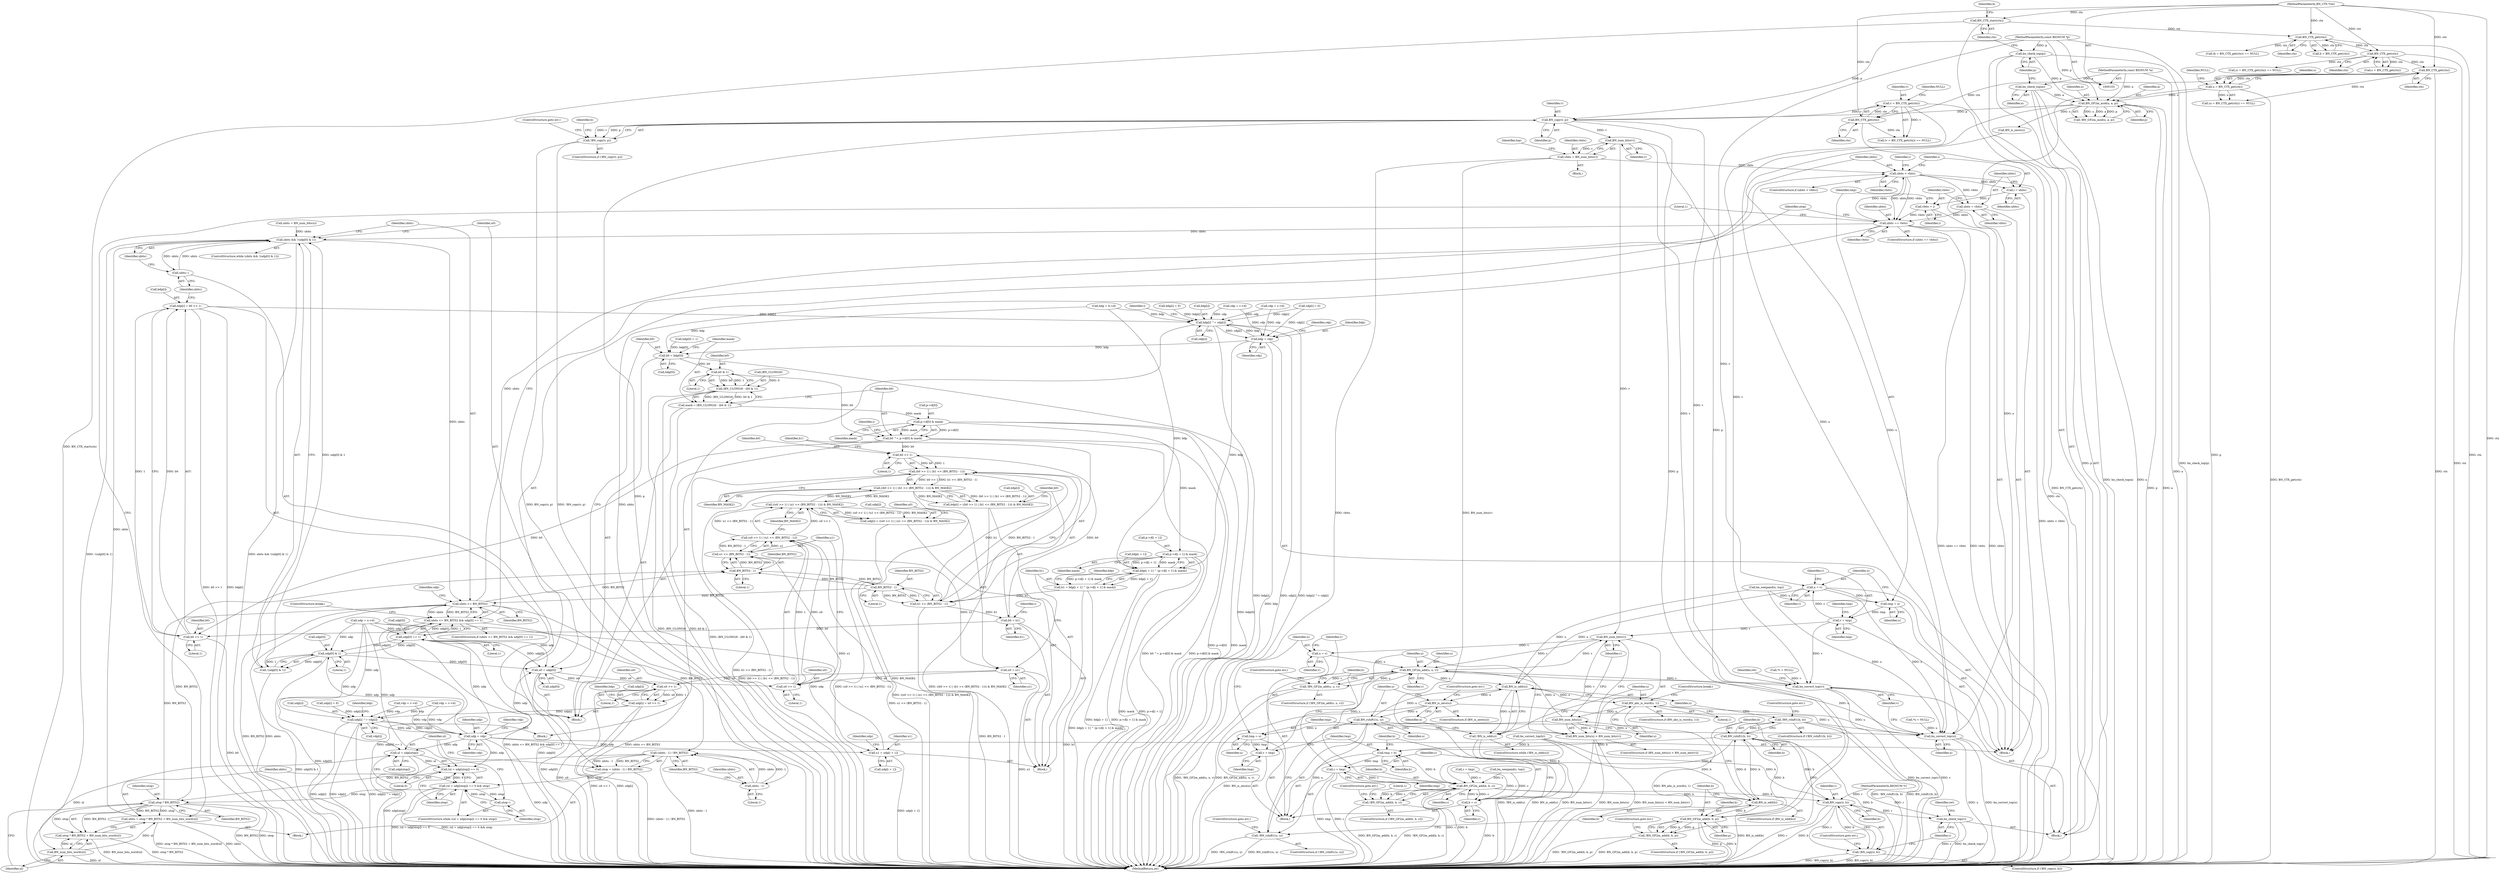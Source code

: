 digraph "0_openssl_4924b37ee01f71ae19c94a8934b80eeb2f677932@API" {
"1000178" [label="(Call,BN_copy(v, p))"];
"1000159" [label="(Call,v = BN_CTX_get(ctx))"];
"1000161" [label="(Call,BN_CTX_get(ctx))"];
"1000153" [label="(Call,BN_CTX_get(ctx))"];
"1000145" [label="(Call,BN_CTX_get(ctx))"];
"1000137" [label="(Call,BN_CTX_get(ctx))"];
"1000131" [label="(Call,BN_CTX_start(ctx))"];
"1000107" [label="(MethodParameterIn,BN_CTX *ctx)"];
"1000167" [label="(Call,BN_GF2m_mod(u, a, p))"];
"1000151" [label="(Call,u = BN_CTX_get(ctx))"];
"1000127" [label="(Call,bn_check_top(a))"];
"1000105" [label="(MethodParameterIn,const BIGNUM *a)"];
"1000129" [label="(Call,bn_check_top(p))"];
"1000106" [label="(MethodParameterIn,const BIGNUM *p)"];
"1000177" [label="(Call,!BN_copy(v, p))"];
"1000198" [label="(Call,BN_num_bits(v))"];
"1000196" [label="(Call,vbits = BN_num_bits(v))"];
"1000449" [label="(Call,ubits < vbits)"];
"1000453" [label="(Call,i = ubits)"];
"1000459" [label="(Call,vbits = i)"];
"1000521" [label="(Call,ubits == vbits)"];
"1000307" [label="(Call,ubits && !(udp[0] & 1))"];
"1000435" [label="(Call,ubits--)"];
"1000439" [label="(Call,ubits <= BN_BITS2)"];
"1000379" [label="(Call,BN_BITS2 - 1)"];
"1000377" [label="(Call,u1 << (BN_BITS2 - 1))"];
"1000373" [label="(Call,(u0 >> 1) | (u1 << (BN_BITS2 - 1)))"];
"1000372" [label="(Call,((u0 >> 1) | (u1 << (BN_BITS2 - 1))) & BN_MASK2)"];
"1000368" [label="(Call,udp[i] = ((u0 >> 1) | (u1 << (BN_BITS2 - 1))) & BN_MASK2)"];
"1000407" [label="(Call,((b0 >> 1) | (b1 << (BN_BITS2 - 1))) & BN_MASK2)"];
"1000403" [label="(Call,bdp[i] = ((b0 >> 1) | (b1 << (BN_BITS2 - 1))) & BN_MASK2)"];
"1000383" [label="(Call,u0 = u1)"];
"1000374" [label="(Call,u0 >> 1)"];
"1000425" [label="(Call,u0 >> 1)"];
"1000421" [label="(Call,udp[i] = u0 >> 1)"];
"1000506" [label="(Call,udp[i] ^= vdp[i])"];
"1000480" [label="(Call,udp = vdp)"];
"1000310" [label="(Call,udp[0] & 1)"];
"1000309" [label="(Call,!(udp[0] & 1))"];
"1000321" [label="(Call,u0 = udp[0])"];
"1000442" [label="(Call,udp[0] == 1)"];
"1000438" [label="(Call,ubits <= BN_BITS2 && udp[0] == 1)"];
"1000361" [label="(Call,u1 = udp[i + 1])"];
"1000536" [label="(Call,(ul = udp[utop]) == 0)"];
"1000535" [label="(Call,(ul = udp[utop]) == 0 && utop)"];
"1000544" [label="(Call,utop--)"];
"1000549" [label="(Call,utop * BN_BITS2)"];
"1000546" [label="(Call,ubits = utop * BN_BITS2 + BN_num_bits_word(ul))"];
"1000548" [label="(Call,utop * BN_BITS2 + BN_num_bits_word(ul))"];
"1000537" [label="(Call,ul = udp[utop])"];
"1000552" [label="(Call,BN_num_bits_word(ul))"];
"1000414" [label="(Call,BN_BITS2 - 1)"];
"1000412" [label="(Call,b1 << (BN_BITS2 - 1))"];
"1000408" [label="(Call,(b0 >> 1) | (b1 << (BN_BITS2 - 1)))"];
"1000418" [label="(Call,b0 = b1)"];
"1000409" [label="(Call,b0 >> 1)"];
"1000432" [label="(Call,b0 >> 1)"];
"1000428" [label="(Call,bdp[i] = b0 >> 1)"];
"1000513" [label="(Call,bdp[i] ^= cdp[i])"];
"1000488" [label="(Call,bdp = cdp)"];
"1000326" [label="(Call,b0 = bdp[0])"];
"1000337" [label="(Call,b0 & 1)"];
"1000333" [label="(Call,(BN_ULONG)0 - (b0 & 1))"];
"1000331" [label="(Call,mask = (BN_ULONG)0 - (b0 & 1))"];
"1000342" [label="(Call,p->d[0] & mask)"];
"1000340" [label="(Call,b0 ^= p->d[0] & mask)"];
"1000394" [label="(Call,p->d[i + 1] & mask)"];
"1000388" [label="(Call,bdp[i + 1] ^ (p->d[i + 1] & mask))"];
"1000386" [label="(Call,b1 = bdp[i + 1] ^ (p->d[i + 1] & mask))"];
"1000529" [label="(Call,(ubits - 1) / BN_BITS2)"];
"1000527" [label="(Call,utop = (ubits - 1) / BN_BITS2)"];
"1000530" [label="(Call,ubits - 1)"];
"1000456" [label="(Call,ubits = vbits)"];
"1000465" [label="(Call,u = v)"];
"1000462" [label="(Call,tmp = u)"];
"1000468" [label="(Call,v = tmp)"];
"1000600" [label="(Call,BN_num_bits(v))"];
"1000597" [label="(Call,BN_num_bits(u) < BN_num_bits(v))"];
"1000606" [label="(Call,u = v)"];
"1000623" [label="(Call,BN_GF2m_add(u, u, v))"];
"1000561" [label="(Call,BN_is_odd(u))"];
"1000560" [label="(Call,!BN_is_odd(u))"];
"1000565" [label="(Call,BN_is_zero(u))"];
"1000570" [label="(Call,BN_rshift1(u, u))"];
"1000569" [label="(Call,!BN_rshift1(u, u))"];
"1000648" [label="(Call,bn_correct_top(u))"];
"1000592" [label="(Call,BN_abs_is_word(u, 1))"];
"1000598" [label="(Call,BN_num_bits(u))"];
"1000603" [label="(Call,tmp = u)"];
"1000609" [label="(Call,v = tmp)"];
"1000622" [label="(Call,!BN_GF2m_add(u, u, v))"];
"1000650" [label="(Call,bn_correct_top(v))"];
"1000580" [label="(Call,BN_GF2m_add(b, b, p))"];
"1000579" [label="(Call,!BN_GF2m_add(b, b, p))"];
"1000587" [label="(Call,BN_rshift1(b, b))"];
"1000575" [label="(Call,BN_is_odd(b))"];
"1000586" [label="(Call,!BN_rshift1(b, b))"];
"1000612" [label="(Call,tmp = b)"];
"1000618" [label="(Call,c = tmp)"];
"1000630" [label="(Call,BN_GF2m_add(b, b, c))"];
"1000615" [label="(Call,b = c)"];
"1000629" [label="(Call,!BN_GF2m_add(b, b, c))"];
"1000637" [label="(Call,BN_copy(r, b))"];
"1000636" [label="(Call,!BN_copy(r, b))"];
"1000641" [label="(Call,bn_check_top(r))"];
"1000135" [label="(Call,b = BN_CTX_get(ctx))"];
"1000624" [label="(Identifier,u)"];
"1000611" [label="(Identifier,tmp)"];
"1000274" [label="(Call,cdp = c->d)"];
"1000612" [label="(Call,tmp = b)"];
"1000150" [label="(Call,(u = BN_CTX_get(ctx)) == NULL)"];
"1000598" [label="(Call,BN_num_bits(u))"];
"1000163" [label="(Identifier,NULL)"];
"1000461" [label="(Identifier,i)"];
"1000191" [label="(Call,ubits = BN_num_bits(u))"];
"1000422" [label="(Call,udp[i])"];
"1000546" [label="(Call,ubits = utop * BN_BITS2 + BN_num_bits_word(ul))"];
"1000644" [label="(Identifier,ret)"];
"1000655" [label="(MethodReturn,int)"];
"1000161" [label="(Call,BN_CTX_get(ctx))"];
"1000378" [label="(Identifier,u1)"];
"1000384" [label="(Identifier,u0)"];
"1000482" [label="(Identifier,vdp)"];
"1000484" [label="(Identifier,vdp)"];
"1000538" [label="(Identifier,ul)"];
"1000604" [label="(Identifier,tmp)"];
"1000448" [label="(ControlStructure,if (ubits < vbits))"];
"1000213" [label="(Call,udp = u->d)"];
"1000618" [label="(Call,c = tmp)"];
"1000176" [label="(ControlStructure,if (!BN_copy(v, p)))"];
"1000199" [label="(Identifier,v)"];
"1000498" [label="(Identifier,i)"];
"1000360" [label="(Block,)"];
"1000490" [label="(Identifier,cdp)"];
"1000179" [label="(Identifier,v)"];
"1000542" [label="(Literal,0)"];
"1000394" [label="(Call,p->d[i + 1] & mask)"];
"1000435" [label="(Call,ubits--)"];
"1000654" [label="(Identifier,ret)"];
"1000107" [label="(MethodParameterIn,BN_CTX *ctx)"];
"1000584" [label="(ControlStructure,goto err;)"];
"1000229" [label="(Call,udp[i] = 0)"];
"1000437" [label="(ControlStructure,if (ubits <= BN_BITS2 && udp[0] == 1))"];
"1000529" [label="(Call,(ubits - 1) / BN_BITS2)"];
"1000143" [label="(Call,c = BN_CTX_get(ctx))"];
"1000377" [label="(Call,u1 << (BN_BITS2 - 1))"];
"1000605" [label="(Identifier,u)"];
"1000514" [label="(Call,bdp[i])"];
"1000625" [label="(Identifier,u)"];
"1000154" [label="(Identifier,ctx)"];
"1000610" [label="(Identifier,v)"];
"1000407" [label="(Call,((b0 >> 1) | (b1 << (BN_BITS2 - 1))) & BN_MASK2)"];
"1000550" [label="(Identifier,utop)"];
"1000439" [label="(Call,ubits <= BN_BITS2)"];
"1000134" [label="(Call,(b = BN_CTX_get(ctx)) == NULL)"];
"1000196" [label="(Call,vbits = BN_num_bits(v))"];
"1000304" [label="(Literal,1)"];
"1000527" [label="(Call,utop = (ubits - 1) / BN_BITS2)"];
"1000440" [label="(Identifier,ubits)"];
"1000504" [label="(Identifier,i)"];
"1000576" [label="(Identifier,b)"];
"1000419" [label="(Identifier,b0)"];
"1000410" [label="(Identifier,b0)"];
"1000426" [label="(Identifier,u0)"];
"1000614" [label="(Identifier,b)"];
"1000617" [label="(Identifier,c)"];
"1000469" [label="(Identifier,v)"];
"1000537" [label="(Call,ul = udp[utop])"];
"1000369" [label="(Call,udp[i])"];
"1000582" [label="(Identifier,b)"];
"1000587" [label="(Call,BN_rshift1(b, b))"];
"1000327" [label="(Identifier,b0)"];
"1000463" [label="(Identifier,tmp)"];
"1000534" [label="(ControlStructure,while ((ul = udp[utop]) == 0 && utop))"];
"1000438" [label="(Call,ubits <= BN_BITS2 && udp[0] == 1)"];
"1000436" [label="(Identifier,ubits)"];
"1000380" [label="(Identifier,BN_BITS2)"];
"1000591" [label="(ControlStructure,if (BN_abs_is_word(u, 1)))"];
"1000549" [label="(Call,utop * BN_BITS2)"];
"1000434" [label="(Literal,1)"];
"1000594" [label="(Literal,1)"];
"1000449" [label="(Call,ubits < vbits)"];
"1000306" [label="(ControlStructure,while (ubits && !(udp[0] & 1)))"];
"1000580" [label="(Call,BN_GF2m_add(b, b, p))"];
"1000361" [label="(Call,u1 = udp[i + 1])"];
"1000515" [label="(Identifier,bdp)"];
"1000522" [label="(Identifier,ubits)"];
"1000531" [label="(Identifier,ubits)"];
"1000570" [label="(Call,BN_rshift1(u, u))"];
"1000185" [label="(Identifier,b)"];
"1000166" [label="(Call,!BN_GF2m_mod(u, a, p))"];
"1000595" [label="(ControlStructure,break;)"];
"1000613" [label="(Identifier,tmp)"];
"1000573" [label="(ControlStructure,goto err;)"];
"1000374" [label="(Call,u0 >> 1)"];
"1000454" [label="(Identifier,i)"];
"1000382" [label="(Identifier,BN_MASK2)"];
"1000603" [label="(Call,tmp = u)"];
"1000430" [label="(Identifier,bdp)"];
"1000627" [label="(ControlStructure,goto err;)"];
"1000340" [label="(Call,b0 ^= p->d[0] & mask)"];
"1000104" [label="(MethodParameterIn,BIGNUM *r)"];
"1000559" [label="(ControlStructure,while (!BN_is_odd(u)))"];
"1000373" [label="(Call,(u0 >> 1) | (u1 << (BN_BITS2 - 1)))"];
"1000288" [label="(Call,cdp[i] = 0)"];
"1000261" [label="(Call,bdp[i] = 0)"];
"1000528" [label="(Identifier,utop)"];
"1000532" [label="(Literal,1)"];
"1000649" [label="(Identifier,u)"];
"1000142" [label="(Call,(c = BN_CTX_get(ctx)) == NULL)"];
"1000599" [label="(Identifier,u)"];
"1000127" [label="(Call,bn_check_top(a))"];
"1000132" [label="(Identifier,ctx)"];
"1000621" [label="(ControlStructure,if (!BN_GF2m_add(u, u, v)))"];
"1000636" [label="(Call,!BN_copy(r, b))"];
"1000177" [label="(Call,!BN_copy(v, p))"];
"1000376" [label="(Literal,1)"];
"1000328" [label="(Call,bdp[0])"];
"1000620" [label="(Identifier,tmp)"];
"1000635" [label="(ControlStructure,if (!BN_copy(r, b)))"];
"1000170" [label="(Identifier,p)"];
"1000339" [label="(Literal,1)"];
"1000536" [label="(Call,(ul = udp[utop]) == 0)"];
"1000309" [label="(Call,!(udp[0] & 1))"];
"1000535" [label="(Call,(ul = udp[utop]) == 0 && utop)"];
"1000418" [label="(Call,b0 = b1)"];
"1000456" [label="(Call,ubits = vbits)"];
"1000574" [label="(ControlStructure,if (BN_is_odd(b)))"];
"1000167" [label="(Call,BN_GF2m_mod(u, a, p))"];
"1000468" [label="(Call,v = tmp)"];
"1000464" [label="(Identifier,u)"];
"1000131" [label="(Call,BN_CTX_start(ctx))"];
"1000412" [label="(Call,b1 << (BN_BITS2 - 1))"];
"1000530" [label="(Call,ubits - 1)"];
"1000417" [label="(Identifier,BN_MASK2)"];
"1000363" [label="(Call,udp[i + 1])"];
"1000569" [label="(Call,!BN_rshift1(u, u))"];
"1000510" [label="(Call,vdp[i])"];
"1000523" [label="(Identifier,vbits)"];
"1000323" [label="(Call,udp[0])"];
"1000427" [label="(Literal,1)"];
"1000572" [label="(Identifier,u)"];
"1000432" [label="(Call,b0 >> 1)"];
"1000307" [label="(Call,ubits && !(udp[0] & 1))"];
"1000381" [label="(Literal,1)"];
"1000385" [label="(Identifier,u1)"];
"1000359" [label="(Identifier,i)"];
"1000411" [label="(Literal,1)"];
"1000588" [label="(Identifier,b)"];
"1000568" [label="(ControlStructure,if (!BN_rshift1(u, u)))"];
"1000597" [label="(Call,BN_num_bits(u) < BN_num_bits(v))"];
"1000343" [label="(Call,p->d[0])"];
"1000375" [label="(Identifier,u0)"];
"1000575" [label="(Call,BN_is_odd(b))"];
"1000151" [label="(Call,u = BN_CTX_get(ctx))"];
"1000452" [label="(Block,)"];
"1000488" [label="(Call,bdp = cdp)"];
"1000551" [label="(Identifier,BN_BITS2)"];
"1000557" [label="(Literal,1)"];
"1000566" [label="(Identifier,u)"];
"1000596" [label="(ControlStructure,if (BN_num_bits(u) < BN_num_bits(v)))"];
"1000332" [label="(Identifier,mask)"];
"1000421" [label="(Call,udp[i] = u0 >> 1)"];
"1000298" [label="(Call,vdp = v->d)"];
"1000483" [label="(Call,vdp = v->d)"];
"1000333" [label="(Call,(BN_ULONG)0 - (b0 & 1))"];
"1000342" [label="(Call,p->d[0] & mask)"];
"1000579" [label="(Call,!BN_GF2m_add(b, b, p))"];
"1000387" [label="(Identifier,b1)"];
"1000451" [label="(Identifier,vbits)"];
"1000634" [label="(ControlStructure,goto err;)"];
"1000160" [label="(Identifier,v)"];
"1000630" [label="(Call,BN_GF2m_add(b, b, c))"];
"1000119" [label="(Call,*v = NULL)"];
"1000507" [label="(Call,udp[i])"];
"1000403" [label="(Call,bdp[i] = ((b0 >> 1) | (b1 << (BN_BITS2 - 1))) & BN_MASK2)"];
"1000589" [label="(Identifier,b)"];
"1000138" [label="(Identifier,ctx)"];
"1000520" [label="(ControlStructure,if (ubits == vbits))"];
"1000470" [label="(Identifier,tmp)"];
"1000129" [label="(Call,bn_check_top(p))"];
"1000128" [label="(Identifier,a)"];
"1000457" [label="(Identifier,ubits)"];
"1000158" [label="(Call,(v = BN_CTX_get(ctx)) == NULL)"];
"1000370" [label="(Identifier,udp)"];
"1000492" [label="(Identifier,cdp)"];
"1000608" [label="(Identifier,v)"];
"1000651" [label="(Identifier,v)"];
"1000311" [label="(Call,udp[0])"];
"1000615" [label="(Call,b = c)"];
"1000115" [label="(Call,*u = NULL)"];
"1000481" [label="(Identifier,udp)"];
"1000413" [label="(Identifier,b1)"];
"1000315" [label="(Block,)"];
"1000606" [label="(Call,u = v)"];
"1000609" [label="(Call,v = tmp)"];
"1000619" [label="(Identifier,c)"];
"1000622" [label="(Call,!BN_GF2m_add(u, u, v))"];
"1000130" [label="(Identifier,p)"];
"1000395" [label="(Call,p->d[i + 1])"];
"1000169" [label="(Identifier,a)"];
"1000641" [label="(Call,bn_check_top(r))"];
"1000247" [label="(Call,bdp[0] = 1)"];
"1000565" [label="(Call,BN_is_zero(u))"];
"1000628" [label="(ControlStructure,if (!BN_GF2m_add(b, b, c)))"];
"1000642" [label="(Identifier,r)"];
"1000136" [label="(Identifier,b)"];
"1000450" [label="(Identifier,ubits)"];
"1000168" [label="(Identifier,u)"];
"1000480" [label="(Call,udp = vdp)"];
"1000648" [label="(Call,bn_correct_top(u))"];
"1000188" [label="(Block,)"];
"1000553" [label="(Identifier,ul)"];
"1000181" [label="(ControlStructure,goto err;)"];
"1000314" [label="(Literal,1)"];
"1000545" [label="(Identifier,utop)"];
"1000458" [label="(Identifier,vbits)"];
"1000338" [label="(Identifier,b0)"];
"1000348" [label="(Identifier,mask)"];
"1000322" [label="(Identifier,u0)"];
"1000472" [label="(Identifier,tmp)"];
"1000159" [label="(Call,v = BN_CTX_get(ctx))"];
"1000443" [label="(Call,udp[0])"];
"1000564" [label="(ControlStructure,if (BN_is_zero(u)))"];
"1000585" [label="(ControlStructure,if (!BN_rshift1(b, b)))"];
"1000547" [label="(Identifier,ubits)"];
"1000567" [label="(ControlStructure,goto err;)"];
"1000600" [label="(Call,BN_num_bits(v))"];
"1000310" [label="(Call,udp[0] & 1)"];
"1000583" [label="(Identifier,p)"];
"1000650" [label="(Call,bn_correct_top(v))"];
"1000466" [label="(Identifier,u)"];
"1000477" [label="(Call,c = tmp)"];
"1000429" [label="(Call,bdp[i])"];
"1000633" [label="(Identifier,c)"];
"1000467" [label="(Identifier,v)"];
"1000560" [label="(Call,!BN_is_odd(u))"];
"1000153" [label="(Call,BN_CTX_get(ctx))"];
"1000626" [label="(Identifier,v)"];
"1000180" [label="(Identifier,p)"];
"1000453" [label="(Call,i = ubits)"];
"1000581" [label="(Identifier,b)"];
"1000409" [label="(Call,b0 >> 1)"];
"1000420" [label="(Identifier,b1)"];
"1000638" [label="(Identifier,r)"];
"1000446" [label="(Literal,1)"];
"1000586" [label="(Call,!BN_rshift1(b, b))"];
"1000513" [label="(Call,bdp[i] ^= cdp[i])"];
"1000137" [label="(Call,BN_CTX_get(ctx))"];
"1000351" [label="(Identifier,i)"];
"1000460" [label="(Identifier,vbits)"];
"1000578" [label="(ControlStructure,if (!BN_GF2m_add(b, b, p)))"];
"1000524" [label="(Block,)"];
"1000388" [label="(Call,bdp[i + 1] ^ (p->d[i + 1] & mask))"];
"1000202" [label="(Identifier,top)"];
"1000592" [label="(Call,BN_abs_is_word(u, 1))"];
"1000543" [label="(Identifier,utop)"];
"1000198" [label="(Call,BN_num_bits(v))"];
"1000459" [label="(Call,vbits = i)"];
"1000491" [label="(Call,cdp = c->d)"];
"1000601" [label="(Identifier,v)"];
"1000197" [label="(Identifier,vbits)"];
"1000146" [label="(Identifier,ctx)"];
"1000539" [label="(Call,udp[utop])"];
"1000623" [label="(Call,BN_GF2m_add(u, u, v))"];
"1000607" [label="(Identifier,u)"];
"1000326" [label="(Call,b0 = bdp[0])"];
"1000331" [label="(Call,mask = (BN_ULONG)0 - (b0 & 1))"];
"1000386" [label="(Call,b1 = bdp[i + 1] ^ (p->d[i + 1] & mask))"];
"1000433" [label="(Identifier,b0)"];
"1000590" [label="(ControlStructure,goto err;)"];
"1000554" [label="(Call,bn_correct_top(b))"];
"1000162" [label="(Identifier,ctx)"];
"1000155" [label="(Identifier,NULL)"];
"1000415" [label="(Identifier,BN_BITS2)"];
"1000562" [label="(Identifier,u)"];
"1000425" [label="(Call,u0 >> 1)"];
"1000108" [label="(Block,)"];
"1000552" [label="(Call,BN_num_bits_word(ul))"];
"1000465" [label="(Call,u = v)"];
"1000416" [label="(Literal,1)"];
"1000271" [label="(Call,bn_wexpand(c, top))"];
"1000639" [label="(Identifier,b)"];
"1000447" [label="(ControlStructure,break;)"];
"1000517" [label="(Call,cdp[i])"];
"1000506" [label="(Call,udp[i] ^= vdp[i])"];
"1000616" [label="(Identifier,b)"];
"1000402" [label="(Identifier,mask)"];
"1000334" [label="(Call,(BN_ULONG)0)"];
"1000444" [label="(Identifier,udp)"];
"1000383" [label="(Call,u0 = u1)"];
"1000242" [label="(Call,bdp = b->d)"];
"1000489" [label="(Identifier,bdp)"];
"1000602" [label="(Block,)"];
"1000571" [label="(Identifier,u)"];
"1000210" [label="(Call,bn_wexpand(u, top))"];
"1000389" [label="(Call,bdp[i + 1])"];
"1000593" [label="(Identifier,u)"];
"1000372" [label="(Call,((u0 >> 1) | (u1 << (BN_BITS2 - 1))) & BN_MASK2)"];
"1000178" [label="(Call,BN_copy(v, p))"];
"1000404" [label="(Call,bdp[i])"];
"1000341" [label="(Identifier,b0)"];
"1000533" [label="(Identifier,BN_BITS2)"];
"1000462" [label="(Call,tmp = u)"];
"1000173" [label="(Call,BN_is_zero(u))"];
"1000428" [label="(Call,bdp[i] = b0 >> 1)"];
"1000631" [label="(Identifier,b)"];
"1000632" [label="(Identifier,b)"];
"1000544" [label="(Call,utop--)"];
"1000637" [label="(Call,BN_copy(r, b))"];
"1000308" [label="(Identifier,ubits)"];
"1000408" [label="(Call,(b0 >> 1) | (b1 << (BN_BITS2 - 1)))"];
"1000442" [label="(Call,udp[0] == 1)"];
"1000145" [label="(Call,BN_CTX_get(ctx))"];
"1000548" [label="(Call,utop * BN_BITS2 + BN_num_bits_word(ul))"];
"1000379" [label="(Call,BN_BITS2 - 1)"];
"1000337" [label="(Call,b0 & 1)"];
"1000105" [label="(MethodParameterIn,const BIGNUM *a)"];
"1000414" [label="(Call,BN_BITS2 - 1)"];
"1000321" [label="(Call,u0 = udp[0])"];
"1000152" [label="(Identifier,u)"];
"1000505" [label="(Block,)"];
"1000561" [label="(Call,BN_is_odd(u))"];
"1000106" [label="(MethodParameterIn,const BIGNUM *p)"];
"1000521" [label="(Call,ubits == vbits)"];
"1000640" [label="(ControlStructure,goto err;)"];
"1000629" [label="(Call,!BN_GF2m_add(b, b, c))"];
"1000362" [label="(Identifier,u1)"];
"1000441" [label="(Identifier,BN_BITS2)"];
"1000368" [label="(Call,udp[i] = ((u0 >> 1) | (u1 << (BN_BITS2 - 1))) & BN_MASK2)"];
"1000455" [label="(Identifier,ubits)"];
"1000405" [label="(Identifier,bdp)"];
"1000178" -> "1000177"  [label="AST: "];
"1000178" -> "1000180"  [label="CFG: "];
"1000179" -> "1000178"  [label="AST: "];
"1000180" -> "1000178"  [label="AST: "];
"1000177" -> "1000178"  [label="CFG: "];
"1000178" -> "1000655"  [label="DDG: p"];
"1000178" -> "1000177"  [label="DDG: v"];
"1000178" -> "1000177"  [label="DDG: p"];
"1000159" -> "1000178"  [label="DDG: v"];
"1000167" -> "1000178"  [label="DDG: p"];
"1000106" -> "1000178"  [label="DDG: p"];
"1000178" -> "1000198"  [label="DDG: v"];
"1000178" -> "1000580"  [label="DDG: p"];
"1000178" -> "1000650"  [label="DDG: v"];
"1000159" -> "1000158"  [label="AST: "];
"1000159" -> "1000161"  [label="CFG: "];
"1000160" -> "1000159"  [label="AST: "];
"1000161" -> "1000159"  [label="AST: "];
"1000163" -> "1000159"  [label="CFG: "];
"1000159" -> "1000655"  [label="DDG: BN_CTX_get(ctx)"];
"1000159" -> "1000158"  [label="DDG: v"];
"1000161" -> "1000159"  [label="DDG: ctx"];
"1000159" -> "1000650"  [label="DDG: v"];
"1000161" -> "1000162"  [label="CFG: "];
"1000162" -> "1000161"  [label="AST: "];
"1000161" -> "1000655"  [label="DDG: ctx"];
"1000161" -> "1000158"  [label="DDG: ctx"];
"1000153" -> "1000161"  [label="DDG: ctx"];
"1000107" -> "1000161"  [label="DDG: ctx"];
"1000153" -> "1000151"  [label="AST: "];
"1000153" -> "1000154"  [label="CFG: "];
"1000154" -> "1000153"  [label="AST: "];
"1000151" -> "1000153"  [label="CFG: "];
"1000153" -> "1000655"  [label="DDG: ctx"];
"1000153" -> "1000150"  [label="DDG: ctx"];
"1000153" -> "1000151"  [label="DDG: ctx"];
"1000145" -> "1000153"  [label="DDG: ctx"];
"1000107" -> "1000153"  [label="DDG: ctx"];
"1000145" -> "1000143"  [label="AST: "];
"1000145" -> "1000146"  [label="CFG: "];
"1000146" -> "1000145"  [label="AST: "];
"1000143" -> "1000145"  [label="CFG: "];
"1000145" -> "1000655"  [label="DDG: ctx"];
"1000145" -> "1000142"  [label="DDG: ctx"];
"1000145" -> "1000143"  [label="DDG: ctx"];
"1000137" -> "1000145"  [label="DDG: ctx"];
"1000107" -> "1000145"  [label="DDG: ctx"];
"1000137" -> "1000135"  [label="AST: "];
"1000137" -> "1000138"  [label="CFG: "];
"1000138" -> "1000137"  [label="AST: "];
"1000135" -> "1000137"  [label="CFG: "];
"1000137" -> "1000655"  [label="DDG: ctx"];
"1000137" -> "1000134"  [label="DDG: ctx"];
"1000137" -> "1000135"  [label="DDG: ctx"];
"1000131" -> "1000137"  [label="DDG: ctx"];
"1000107" -> "1000137"  [label="DDG: ctx"];
"1000131" -> "1000108"  [label="AST: "];
"1000131" -> "1000132"  [label="CFG: "];
"1000132" -> "1000131"  [label="AST: "];
"1000136" -> "1000131"  [label="CFG: "];
"1000131" -> "1000655"  [label="DDG: BN_CTX_start(ctx)"];
"1000107" -> "1000131"  [label="DDG: ctx"];
"1000107" -> "1000103"  [label="AST: "];
"1000107" -> "1000655"  [label="DDG: ctx"];
"1000167" -> "1000166"  [label="AST: "];
"1000167" -> "1000170"  [label="CFG: "];
"1000168" -> "1000167"  [label="AST: "];
"1000169" -> "1000167"  [label="AST: "];
"1000170" -> "1000167"  [label="AST: "];
"1000166" -> "1000167"  [label="CFG: "];
"1000167" -> "1000655"  [label="DDG: a"];
"1000167" -> "1000655"  [label="DDG: p"];
"1000167" -> "1000166"  [label="DDG: u"];
"1000167" -> "1000166"  [label="DDG: a"];
"1000167" -> "1000166"  [label="DDG: p"];
"1000151" -> "1000167"  [label="DDG: u"];
"1000127" -> "1000167"  [label="DDG: a"];
"1000105" -> "1000167"  [label="DDG: a"];
"1000129" -> "1000167"  [label="DDG: p"];
"1000106" -> "1000167"  [label="DDG: p"];
"1000167" -> "1000173"  [label="DDG: u"];
"1000167" -> "1000648"  [label="DDG: u"];
"1000151" -> "1000150"  [label="AST: "];
"1000152" -> "1000151"  [label="AST: "];
"1000155" -> "1000151"  [label="CFG: "];
"1000151" -> "1000655"  [label="DDG: BN_CTX_get(ctx)"];
"1000151" -> "1000150"  [label="DDG: u"];
"1000151" -> "1000648"  [label="DDG: u"];
"1000127" -> "1000108"  [label="AST: "];
"1000127" -> "1000128"  [label="CFG: "];
"1000128" -> "1000127"  [label="AST: "];
"1000130" -> "1000127"  [label="CFG: "];
"1000127" -> "1000655"  [label="DDG: bn_check_top(a)"];
"1000127" -> "1000655"  [label="DDG: a"];
"1000105" -> "1000127"  [label="DDG: a"];
"1000105" -> "1000103"  [label="AST: "];
"1000105" -> "1000655"  [label="DDG: a"];
"1000129" -> "1000108"  [label="AST: "];
"1000129" -> "1000130"  [label="CFG: "];
"1000130" -> "1000129"  [label="AST: "];
"1000132" -> "1000129"  [label="CFG: "];
"1000129" -> "1000655"  [label="DDG: p"];
"1000129" -> "1000655"  [label="DDG: bn_check_top(p)"];
"1000106" -> "1000129"  [label="DDG: p"];
"1000106" -> "1000103"  [label="AST: "];
"1000106" -> "1000655"  [label="DDG: p"];
"1000106" -> "1000580"  [label="DDG: p"];
"1000177" -> "1000176"  [label="AST: "];
"1000181" -> "1000177"  [label="CFG: "];
"1000185" -> "1000177"  [label="CFG: "];
"1000177" -> "1000655"  [label="DDG: BN_copy(v, p)"];
"1000177" -> "1000655"  [label="DDG: !BN_copy(v, p)"];
"1000198" -> "1000196"  [label="AST: "];
"1000198" -> "1000199"  [label="CFG: "];
"1000199" -> "1000198"  [label="AST: "];
"1000196" -> "1000198"  [label="CFG: "];
"1000198" -> "1000196"  [label="DDG: v"];
"1000198" -> "1000465"  [label="DDG: v"];
"1000198" -> "1000600"  [label="DDG: v"];
"1000198" -> "1000650"  [label="DDG: v"];
"1000196" -> "1000188"  [label="AST: "];
"1000197" -> "1000196"  [label="AST: "];
"1000202" -> "1000196"  [label="CFG: "];
"1000196" -> "1000655"  [label="DDG: vbits"];
"1000196" -> "1000655"  [label="DDG: BN_num_bits(v)"];
"1000196" -> "1000449"  [label="DDG: vbits"];
"1000449" -> "1000448"  [label="AST: "];
"1000449" -> "1000451"  [label="CFG: "];
"1000450" -> "1000449"  [label="AST: "];
"1000451" -> "1000449"  [label="AST: "];
"1000454" -> "1000449"  [label="CFG: "];
"1000498" -> "1000449"  [label="CFG: "];
"1000449" -> "1000655"  [label="DDG: ubits < vbits"];
"1000439" -> "1000449"  [label="DDG: ubits"];
"1000521" -> "1000449"  [label="DDG: vbits"];
"1000449" -> "1000453"  [label="DDG: ubits"];
"1000449" -> "1000456"  [label="DDG: vbits"];
"1000449" -> "1000521"  [label="DDG: ubits"];
"1000449" -> "1000521"  [label="DDG: vbits"];
"1000453" -> "1000452"  [label="AST: "];
"1000453" -> "1000455"  [label="CFG: "];
"1000454" -> "1000453"  [label="AST: "];
"1000455" -> "1000453"  [label="AST: "];
"1000457" -> "1000453"  [label="CFG: "];
"1000453" -> "1000459"  [label="DDG: i"];
"1000459" -> "1000452"  [label="AST: "];
"1000459" -> "1000461"  [label="CFG: "];
"1000460" -> "1000459"  [label="AST: "];
"1000461" -> "1000459"  [label="AST: "];
"1000463" -> "1000459"  [label="CFG: "];
"1000459" -> "1000521"  [label="DDG: vbits"];
"1000521" -> "1000520"  [label="AST: "];
"1000521" -> "1000523"  [label="CFG: "];
"1000522" -> "1000521"  [label="AST: "];
"1000523" -> "1000521"  [label="AST: "];
"1000304" -> "1000521"  [label="CFG: "];
"1000528" -> "1000521"  [label="CFG: "];
"1000521" -> "1000655"  [label="DDG: ubits"];
"1000521" -> "1000655"  [label="DDG: ubits == vbits"];
"1000521" -> "1000655"  [label="DDG: vbits"];
"1000521" -> "1000307"  [label="DDG: ubits"];
"1000456" -> "1000521"  [label="DDG: ubits"];
"1000521" -> "1000530"  [label="DDG: ubits"];
"1000307" -> "1000306"  [label="AST: "];
"1000307" -> "1000308"  [label="CFG: "];
"1000307" -> "1000309"  [label="CFG: "];
"1000308" -> "1000307"  [label="AST: "];
"1000309" -> "1000307"  [label="AST: "];
"1000322" -> "1000307"  [label="CFG: "];
"1000440" -> "1000307"  [label="CFG: "];
"1000307" -> "1000655"  [label="DDG: !(udp[0] & 1)"];
"1000307" -> "1000655"  [label="DDG: ubits && !(udp[0] & 1)"];
"1000435" -> "1000307"  [label="DDG: ubits"];
"1000546" -> "1000307"  [label="DDG: ubits"];
"1000191" -> "1000307"  [label="DDG: ubits"];
"1000309" -> "1000307"  [label="DDG: udp[0] & 1"];
"1000307" -> "1000435"  [label="DDG: ubits"];
"1000307" -> "1000439"  [label="DDG: ubits"];
"1000435" -> "1000315"  [label="AST: "];
"1000435" -> "1000436"  [label="CFG: "];
"1000436" -> "1000435"  [label="AST: "];
"1000308" -> "1000435"  [label="CFG: "];
"1000439" -> "1000438"  [label="AST: "];
"1000439" -> "1000441"  [label="CFG: "];
"1000440" -> "1000439"  [label="AST: "];
"1000441" -> "1000439"  [label="AST: "];
"1000444" -> "1000439"  [label="CFG: "];
"1000438" -> "1000439"  [label="CFG: "];
"1000439" -> "1000655"  [label="DDG: ubits"];
"1000439" -> "1000655"  [label="DDG: BN_BITS2"];
"1000439" -> "1000379"  [label="DDG: BN_BITS2"];
"1000439" -> "1000438"  [label="DDG: ubits"];
"1000439" -> "1000438"  [label="DDG: BN_BITS2"];
"1000549" -> "1000439"  [label="DDG: BN_BITS2"];
"1000414" -> "1000439"  [label="DDG: BN_BITS2"];
"1000439" -> "1000529"  [label="DDG: BN_BITS2"];
"1000379" -> "1000377"  [label="AST: "];
"1000379" -> "1000381"  [label="CFG: "];
"1000380" -> "1000379"  [label="AST: "];
"1000381" -> "1000379"  [label="AST: "];
"1000377" -> "1000379"  [label="CFG: "];
"1000379" -> "1000377"  [label="DDG: BN_BITS2"];
"1000379" -> "1000377"  [label="DDG: 1"];
"1000549" -> "1000379"  [label="DDG: BN_BITS2"];
"1000414" -> "1000379"  [label="DDG: BN_BITS2"];
"1000379" -> "1000414"  [label="DDG: BN_BITS2"];
"1000377" -> "1000373"  [label="AST: "];
"1000378" -> "1000377"  [label="AST: "];
"1000373" -> "1000377"  [label="CFG: "];
"1000377" -> "1000373"  [label="DDG: u1"];
"1000377" -> "1000373"  [label="DDG: BN_BITS2 - 1"];
"1000361" -> "1000377"  [label="DDG: u1"];
"1000377" -> "1000383"  [label="DDG: u1"];
"1000373" -> "1000372"  [label="AST: "];
"1000374" -> "1000373"  [label="AST: "];
"1000382" -> "1000373"  [label="CFG: "];
"1000373" -> "1000655"  [label="DDG: u1 << (BN_BITS2 - 1)"];
"1000373" -> "1000372"  [label="DDG: u0 >> 1"];
"1000373" -> "1000372"  [label="DDG: u1 << (BN_BITS2 - 1)"];
"1000374" -> "1000373"  [label="DDG: u0"];
"1000374" -> "1000373"  [label="DDG: 1"];
"1000372" -> "1000368"  [label="AST: "];
"1000372" -> "1000382"  [label="CFG: "];
"1000382" -> "1000372"  [label="AST: "];
"1000368" -> "1000372"  [label="CFG: "];
"1000372" -> "1000655"  [label="DDG: (u0 >> 1) | (u1 << (BN_BITS2 - 1))"];
"1000372" -> "1000368"  [label="DDG: (u0 >> 1) | (u1 << (BN_BITS2 - 1))"];
"1000372" -> "1000368"  [label="DDG: BN_MASK2"];
"1000407" -> "1000372"  [label="DDG: BN_MASK2"];
"1000372" -> "1000407"  [label="DDG: BN_MASK2"];
"1000368" -> "1000360"  [label="AST: "];
"1000369" -> "1000368"  [label="AST: "];
"1000384" -> "1000368"  [label="CFG: "];
"1000368" -> "1000655"  [label="DDG: ((u0 >> 1) | (u1 << (BN_BITS2 - 1))) & BN_MASK2"];
"1000407" -> "1000403"  [label="AST: "];
"1000407" -> "1000417"  [label="CFG: "];
"1000408" -> "1000407"  [label="AST: "];
"1000417" -> "1000407"  [label="AST: "];
"1000403" -> "1000407"  [label="CFG: "];
"1000407" -> "1000655"  [label="DDG: (b0 >> 1) | (b1 << (BN_BITS2 - 1))"];
"1000407" -> "1000655"  [label="DDG: BN_MASK2"];
"1000407" -> "1000403"  [label="DDG: (b0 >> 1) | (b1 << (BN_BITS2 - 1))"];
"1000407" -> "1000403"  [label="DDG: BN_MASK2"];
"1000408" -> "1000407"  [label="DDG: b0 >> 1"];
"1000408" -> "1000407"  [label="DDG: b1 << (BN_BITS2 - 1)"];
"1000403" -> "1000360"  [label="AST: "];
"1000404" -> "1000403"  [label="AST: "];
"1000419" -> "1000403"  [label="CFG: "];
"1000403" -> "1000655"  [label="DDG: ((b0 >> 1) | (b1 << (BN_BITS2 - 1))) & BN_MASK2"];
"1000383" -> "1000360"  [label="AST: "];
"1000383" -> "1000385"  [label="CFG: "];
"1000384" -> "1000383"  [label="AST: "];
"1000385" -> "1000383"  [label="AST: "];
"1000387" -> "1000383"  [label="CFG: "];
"1000383" -> "1000655"  [label="DDG: u1"];
"1000383" -> "1000374"  [label="DDG: u0"];
"1000383" -> "1000425"  [label="DDG: u0"];
"1000374" -> "1000376"  [label="CFG: "];
"1000375" -> "1000374"  [label="AST: "];
"1000376" -> "1000374"  [label="AST: "];
"1000378" -> "1000374"  [label="CFG: "];
"1000321" -> "1000374"  [label="DDG: u0"];
"1000425" -> "1000421"  [label="AST: "];
"1000425" -> "1000427"  [label="CFG: "];
"1000426" -> "1000425"  [label="AST: "];
"1000427" -> "1000425"  [label="AST: "];
"1000421" -> "1000425"  [label="CFG: "];
"1000425" -> "1000655"  [label="DDG: u0"];
"1000425" -> "1000421"  [label="DDG: u0"];
"1000425" -> "1000421"  [label="DDG: 1"];
"1000321" -> "1000425"  [label="DDG: u0"];
"1000421" -> "1000315"  [label="AST: "];
"1000422" -> "1000421"  [label="AST: "];
"1000430" -> "1000421"  [label="CFG: "];
"1000421" -> "1000655"  [label="DDG: udp[i]"];
"1000421" -> "1000655"  [label="DDG: u0 >> 1"];
"1000421" -> "1000506"  [label="DDG: udp[i]"];
"1000506" -> "1000505"  [label="AST: "];
"1000506" -> "1000510"  [label="CFG: "];
"1000507" -> "1000506"  [label="AST: "];
"1000510" -> "1000506"  [label="AST: "];
"1000515" -> "1000506"  [label="CFG: "];
"1000506" -> "1000655"  [label="DDG: udp[i] ^= vdp[i]"];
"1000506" -> "1000655"  [label="DDG: udp[i]"];
"1000506" -> "1000655"  [label="DDG: vdp[i]"];
"1000506" -> "1000480"  [label="DDG: vdp[i]"];
"1000213" -> "1000506"  [label="DDG: udp"];
"1000229" -> "1000506"  [label="DDG: udp[i]"];
"1000480" -> "1000506"  [label="DDG: udp"];
"1000298" -> "1000506"  [label="DDG: vdp"];
"1000483" -> "1000506"  [label="DDG: vdp"];
"1000480" -> "1000452"  [label="AST: "];
"1000480" -> "1000482"  [label="CFG: "];
"1000481" -> "1000480"  [label="AST: "];
"1000482" -> "1000480"  [label="AST: "];
"1000484" -> "1000480"  [label="CFG: "];
"1000480" -> "1000655"  [label="DDG: udp"];
"1000480" -> "1000310"  [label="DDG: udp"];
"1000480" -> "1000321"  [label="DDG: udp"];
"1000480" -> "1000361"  [label="DDG: udp"];
"1000480" -> "1000442"  [label="DDG: udp"];
"1000298" -> "1000480"  [label="DDG: vdp"];
"1000483" -> "1000480"  [label="DDG: vdp"];
"1000480" -> "1000536"  [label="DDG: udp"];
"1000480" -> "1000537"  [label="DDG: udp"];
"1000310" -> "1000309"  [label="AST: "];
"1000310" -> "1000314"  [label="CFG: "];
"1000311" -> "1000310"  [label="AST: "];
"1000314" -> "1000310"  [label="AST: "];
"1000309" -> "1000310"  [label="CFG: "];
"1000310" -> "1000655"  [label="DDG: udp[0]"];
"1000310" -> "1000309"  [label="DDG: udp[0]"];
"1000310" -> "1000309"  [label="DDG: 1"];
"1000442" -> "1000310"  [label="DDG: udp[0]"];
"1000213" -> "1000310"  [label="DDG: udp"];
"1000310" -> "1000321"  [label="DDG: udp[0]"];
"1000310" -> "1000442"  [label="DDG: udp[0]"];
"1000309" -> "1000655"  [label="DDG: udp[0] & 1"];
"1000321" -> "1000315"  [label="AST: "];
"1000321" -> "1000323"  [label="CFG: "];
"1000322" -> "1000321"  [label="AST: "];
"1000323" -> "1000321"  [label="AST: "];
"1000327" -> "1000321"  [label="CFG: "];
"1000321" -> "1000655"  [label="DDG: udp[0]"];
"1000442" -> "1000321"  [label="DDG: udp[0]"];
"1000213" -> "1000321"  [label="DDG: udp"];
"1000442" -> "1000438"  [label="AST: "];
"1000442" -> "1000446"  [label="CFG: "];
"1000443" -> "1000442"  [label="AST: "];
"1000446" -> "1000442"  [label="AST: "];
"1000438" -> "1000442"  [label="CFG: "];
"1000442" -> "1000655"  [label="DDG: udp[0]"];
"1000442" -> "1000438"  [label="DDG: udp[0]"];
"1000442" -> "1000438"  [label="DDG: 1"];
"1000213" -> "1000442"  [label="DDG: udp"];
"1000438" -> "1000437"  [label="AST: "];
"1000447" -> "1000438"  [label="CFG: "];
"1000450" -> "1000438"  [label="CFG: "];
"1000438" -> "1000655"  [label="DDG: udp[0] == 1"];
"1000438" -> "1000655"  [label="DDG: ubits <= BN_BITS2 && udp[0] == 1"];
"1000438" -> "1000655"  [label="DDG: ubits <= BN_BITS2"];
"1000361" -> "1000360"  [label="AST: "];
"1000361" -> "1000363"  [label="CFG: "];
"1000362" -> "1000361"  [label="AST: "];
"1000363" -> "1000361"  [label="AST: "];
"1000370" -> "1000361"  [label="CFG: "];
"1000361" -> "1000655"  [label="DDG: udp[i + 1]"];
"1000213" -> "1000361"  [label="DDG: udp"];
"1000536" -> "1000535"  [label="AST: "];
"1000536" -> "1000542"  [label="CFG: "];
"1000537" -> "1000536"  [label="AST: "];
"1000542" -> "1000536"  [label="AST: "];
"1000543" -> "1000536"  [label="CFG: "];
"1000535" -> "1000536"  [label="CFG: "];
"1000536" -> "1000535"  [label="DDG: 0"];
"1000537" -> "1000536"  [label="DDG: ul"];
"1000213" -> "1000536"  [label="DDG: udp"];
"1000535" -> "1000534"  [label="AST: "];
"1000535" -> "1000543"  [label="CFG: "];
"1000543" -> "1000535"  [label="AST: "];
"1000545" -> "1000535"  [label="CFG: "];
"1000547" -> "1000535"  [label="CFG: "];
"1000535" -> "1000655"  [label="DDG: (ul = udp[utop]) == 0"];
"1000535" -> "1000655"  [label="DDG: (ul = udp[utop]) == 0 && utop"];
"1000527" -> "1000535"  [label="DDG: utop"];
"1000544" -> "1000535"  [label="DDG: utop"];
"1000535" -> "1000544"  [label="DDG: utop"];
"1000535" -> "1000549"  [label="DDG: utop"];
"1000544" -> "1000534"  [label="AST: "];
"1000544" -> "1000545"  [label="CFG: "];
"1000545" -> "1000544"  [label="AST: "];
"1000538" -> "1000544"  [label="CFG: "];
"1000549" -> "1000548"  [label="AST: "];
"1000549" -> "1000551"  [label="CFG: "];
"1000550" -> "1000549"  [label="AST: "];
"1000551" -> "1000549"  [label="AST: "];
"1000553" -> "1000549"  [label="CFG: "];
"1000549" -> "1000655"  [label="DDG: utop"];
"1000549" -> "1000655"  [label="DDG: BN_BITS2"];
"1000549" -> "1000546"  [label="DDG: utop"];
"1000549" -> "1000546"  [label="DDG: BN_BITS2"];
"1000549" -> "1000548"  [label="DDG: utop"];
"1000549" -> "1000548"  [label="DDG: BN_BITS2"];
"1000529" -> "1000549"  [label="DDG: BN_BITS2"];
"1000546" -> "1000524"  [label="AST: "];
"1000546" -> "1000548"  [label="CFG: "];
"1000547" -> "1000546"  [label="AST: "];
"1000548" -> "1000546"  [label="AST: "];
"1000304" -> "1000546"  [label="CFG: "];
"1000546" -> "1000655"  [label="DDG: utop * BN_BITS2 + BN_num_bits_word(ul)"];
"1000546" -> "1000655"  [label="DDG: ubits"];
"1000552" -> "1000546"  [label="DDG: ul"];
"1000548" -> "1000552"  [label="CFG: "];
"1000552" -> "1000548"  [label="AST: "];
"1000548" -> "1000655"  [label="DDG: utop * BN_BITS2"];
"1000548" -> "1000655"  [label="DDG: BN_num_bits_word(ul)"];
"1000552" -> "1000548"  [label="DDG: ul"];
"1000537" -> "1000539"  [label="CFG: "];
"1000538" -> "1000537"  [label="AST: "];
"1000539" -> "1000537"  [label="AST: "];
"1000542" -> "1000537"  [label="CFG: "];
"1000537" -> "1000655"  [label="DDG: udp[utop]"];
"1000213" -> "1000537"  [label="DDG: udp"];
"1000537" -> "1000552"  [label="DDG: ul"];
"1000552" -> "1000553"  [label="CFG: "];
"1000553" -> "1000552"  [label="AST: "];
"1000552" -> "1000655"  [label="DDG: ul"];
"1000414" -> "1000412"  [label="AST: "];
"1000414" -> "1000416"  [label="CFG: "];
"1000415" -> "1000414"  [label="AST: "];
"1000416" -> "1000414"  [label="AST: "];
"1000412" -> "1000414"  [label="CFG: "];
"1000414" -> "1000412"  [label="DDG: BN_BITS2"];
"1000414" -> "1000412"  [label="DDG: 1"];
"1000412" -> "1000408"  [label="AST: "];
"1000413" -> "1000412"  [label="AST: "];
"1000408" -> "1000412"  [label="CFG: "];
"1000412" -> "1000655"  [label="DDG: BN_BITS2 - 1"];
"1000412" -> "1000408"  [label="DDG: b1"];
"1000412" -> "1000408"  [label="DDG: BN_BITS2 - 1"];
"1000386" -> "1000412"  [label="DDG: b1"];
"1000412" -> "1000418"  [label="DDG: b1"];
"1000409" -> "1000408"  [label="AST: "];
"1000417" -> "1000408"  [label="CFG: "];
"1000408" -> "1000655"  [label="DDG: b1 << (BN_BITS2 - 1)"];
"1000409" -> "1000408"  [label="DDG: b0"];
"1000409" -> "1000408"  [label="DDG: 1"];
"1000418" -> "1000360"  [label="AST: "];
"1000418" -> "1000420"  [label="CFG: "];
"1000419" -> "1000418"  [label="AST: "];
"1000420" -> "1000418"  [label="AST: "];
"1000359" -> "1000418"  [label="CFG: "];
"1000418" -> "1000655"  [label="DDG: b1"];
"1000418" -> "1000409"  [label="DDG: b0"];
"1000418" -> "1000432"  [label="DDG: b0"];
"1000409" -> "1000411"  [label="CFG: "];
"1000410" -> "1000409"  [label="AST: "];
"1000411" -> "1000409"  [label="AST: "];
"1000413" -> "1000409"  [label="CFG: "];
"1000340" -> "1000409"  [label="DDG: b0"];
"1000432" -> "1000428"  [label="AST: "];
"1000432" -> "1000434"  [label="CFG: "];
"1000433" -> "1000432"  [label="AST: "];
"1000434" -> "1000432"  [label="AST: "];
"1000428" -> "1000432"  [label="CFG: "];
"1000432" -> "1000655"  [label="DDG: b0"];
"1000432" -> "1000428"  [label="DDG: b0"];
"1000432" -> "1000428"  [label="DDG: 1"];
"1000340" -> "1000432"  [label="DDG: b0"];
"1000428" -> "1000315"  [label="AST: "];
"1000429" -> "1000428"  [label="AST: "];
"1000436" -> "1000428"  [label="CFG: "];
"1000428" -> "1000655"  [label="DDG: b0 >> 1"];
"1000428" -> "1000655"  [label="DDG: bdp[i]"];
"1000428" -> "1000513"  [label="DDG: bdp[i]"];
"1000513" -> "1000505"  [label="AST: "];
"1000513" -> "1000517"  [label="CFG: "];
"1000514" -> "1000513"  [label="AST: "];
"1000517" -> "1000513"  [label="AST: "];
"1000504" -> "1000513"  [label="CFG: "];
"1000513" -> "1000655"  [label="DDG: bdp[i] ^= cdp[i]"];
"1000513" -> "1000655"  [label="DDG: bdp[i]"];
"1000513" -> "1000655"  [label="DDG: cdp[i]"];
"1000513" -> "1000488"  [label="DDG: cdp[i]"];
"1000488" -> "1000513"  [label="DDG: bdp"];
"1000261" -> "1000513"  [label="DDG: bdp[i]"];
"1000242" -> "1000513"  [label="DDG: bdp"];
"1000274" -> "1000513"  [label="DDG: cdp"];
"1000288" -> "1000513"  [label="DDG: cdp[i]"];
"1000491" -> "1000513"  [label="DDG: cdp"];
"1000488" -> "1000452"  [label="AST: "];
"1000488" -> "1000490"  [label="CFG: "];
"1000489" -> "1000488"  [label="AST: "];
"1000490" -> "1000488"  [label="AST: "];
"1000492" -> "1000488"  [label="CFG: "];
"1000488" -> "1000655"  [label="DDG: bdp"];
"1000488" -> "1000326"  [label="DDG: bdp"];
"1000488" -> "1000388"  [label="DDG: bdp"];
"1000274" -> "1000488"  [label="DDG: cdp"];
"1000288" -> "1000488"  [label="DDG: cdp[i]"];
"1000491" -> "1000488"  [label="DDG: cdp"];
"1000326" -> "1000315"  [label="AST: "];
"1000326" -> "1000328"  [label="CFG: "];
"1000327" -> "1000326"  [label="AST: "];
"1000328" -> "1000326"  [label="AST: "];
"1000332" -> "1000326"  [label="CFG: "];
"1000326" -> "1000655"  [label="DDG: bdp[0]"];
"1000247" -> "1000326"  [label="DDG: bdp[0]"];
"1000242" -> "1000326"  [label="DDG: bdp"];
"1000326" -> "1000337"  [label="DDG: b0"];
"1000337" -> "1000333"  [label="AST: "];
"1000337" -> "1000339"  [label="CFG: "];
"1000338" -> "1000337"  [label="AST: "];
"1000339" -> "1000337"  [label="AST: "];
"1000333" -> "1000337"  [label="CFG: "];
"1000337" -> "1000333"  [label="DDG: b0"];
"1000337" -> "1000333"  [label="DDG: 1"];
"1000337" -> "1000340"  [label="DDG: b0"];
"1000333" -> "1000331"  [label="AST: "];
"1000334" -> "1000333"  [label="AST: "];
"1000331" -> "1000333"  [label="CFG: "];
"1000333" -> "1000655"  [label="DDG: (BN_ULONG)0"];
"1000333" -> "1000655"  [label="DDG: b0 & 1"];
"1000333" -> "1000331"  [label="DDG: (BN_ULONG)0"];
"1000333" -> "1000331"  [label="DDG: b0 & 1"];
"1000334" -> "1000333"  [label="DDG: 0"];
"1000331" -> "1000315"  [label="AST: "];
"1000332" -> "1000331"  [label="AST: "];
"1000341" -> "1000331"  [label="CFG: "];
"1000331" -> "1000655"  [label="DDG: (BN_ULONG)0 - (b0 & 1)"];
"1000331" -> "1000342"  [label="DDG: mask"];
"1000342" -> "1000340"  [label="AST: "];
"1000342" -> "1000348"  [label="CFG: "];
"1000343" -> "1000342"  [label="AST: "];
"1000348" -> "1000342"  [label="AST: "];
"1000340" -> "1000342"  [label="CFG: "];
"1000342" -> "1000655"  [label="DDG: p->d[0]"];
"1000342" -> "1000655"  [label="DDG: mask"];
"1000342" -> "1000340"  [label="DDG: p->d[0]"];
"1000342" -> "1000340"  [label="DDG: mask"];
"1000342" -> "1000394"  [label="DDG: mask"];
"1000340" -> "1000315"  [label="AST: "];
"1000341" -> "1000340"  [label="AST: "];
"1000351" -> "1000340"  [label="CFG: "];
"1000340" -> "1000655"  [label="DDG: p->d[0] & mask"];
"1000340" -> "1000655"  [label="DDG: b0 ^= p->d[0] & mask"];
"1000394" -> "1000388"  [label="AST: "];
"1000394" -> "1000402"  [label="CFG: "];
"1000395" -> "1000394"  [label="AST: "];
"1000402" -> "1000394"  [label="AST: "];
"1000388" -> "1000394"  [label="CFG: "];
"1000394" -> "1000655"  [label="DDG: mask"];
"1000394" -> "1000655"  [label="DDG: p->d[i + 1]"];
"1000394" -> "1000388"  [label="DDG: p->d[i + 1]"];
"1000394" -> "1000388"  [label="DDG: mask"];
"1000388" -> "1000386"  [label="AST: "];
"1000389" -> "1000388"  [label="AST: "];
"1000386" -> "1000388"  [label="CFG: "];
"1000388" -> "1000655"  [label="DDG: p->d[i + 1] & mask"];
"1000388" -> "1000655"  [label="DDG: bdp[i + 1]"];
"1000388" -> "1000386"  [label="DDG: bdp[i + 1]"];
"1000388" -> "1000386"  [label="DDG: p->d[i + 1] & mask"];
"1000242" -> "1000388"  [label="DDG: bdp"];
"1000386" -> "1000360"  [label="AST: "];
"1000387" -> "1000386"  [label="AST: "];
"1000405" -> "1000386"  [label="CFG: "];
"1000386" -> "1000655"  [label="DDG: bdp[i + 1] ^ (p->d[i + 1] & mask)"];
"1000529" -> "1000527"  [label="AST: "];
"1000529" -> "1000533"  [label="CFG: "];
"1000530" -> "1000529"  [label="AST: "];
"1000533" -> "1000529"  [label="AST: "];
"1000527" -> "1000529"  [label="CFG: "];
"1000529" -> "1000655"  [label="DDG: ubits - 1"];
"1000529" -> "1000527"  [label="DDG: ubits - 1"];
"1000529" -> "1000527"  [label="DDG: BN_BITS2"];
"1000530" -> "1000529"  [label="DDG: ubits"];
"1000530" -> "1000529"  [label="DDG: 1"];
"1000527" -> "1000524"  [label="AST: "];
"1000528" -> "1000527"  [label="AST: "];
"1000538" -> "1000527"  [label="CFG: "];
"1000527" -> "1000655"  [label="DDG: (ubits - 1) / BN_BITS2"];
"1000530" -> "1000532"  [label="CFG: "];
"1000531" -> "1000530"  [label="AST: "];
"1000532" -> "1000530"  [label="AST: "];
"1000533" -> "1000530"  [label="CFG: "];
"1000456" -> "1000452"  [label="AST: "];
"1000456" -> "1000458"  [label="CFG: "];
"1000457" -> "1000456"  [label="AST: "];
"1000458" -> "1000456"  [label="AST: "];
"1000460" -> "1000456"  [label="CFG: "];
"1000465" -> "1000452"  [label="AST: "];
"1000465" -> "1000467"  [label="CFG: "];
"1000466" -> "1000465"  [label="AST: "];
"1000467" -> "1000465"  [label="AST: "];
"1000469" -> "1000465"  [label="CFG: "];
"1000465" -> "1000462"  [label="DDG: u"];
"1000468" -> "1000465"  [label="DDG: v"];
"1000465" -> "1000561"  [label="DDG: u"];
"1000465" -> "1000648"  [label="DDG: u"];
"1000462" -> "1000452"  [label="AST: "];
"1000462" -> "1000464"  [label="CFG: "];
"1000463" -> "1000462"  [label="AST: "];
"1000464" -> "1000462"  [label="AST: "];
"1000466" -> "1000462"  [label="CFG: "];
"1000210" -> "1000462"  [label="DDG: u"];
"1000462" -> "1000468"  [label="DDG: tmp"];
"1000468" -> "1000452"  [label="AST: "];
"1000468" -> "1000470"  [label="CFG: "];
"1000469" -> "1000468"  [label="AST: "];
"1000470" -> "1000468"  [label="AST: "];
"1000472" -> "1000468"  [label="CFG: "];
"1000468" -> "1000600"  [label="DDG: v"];
"1000468" -> "1000650"  [label="DDG: v"];
"1000600" -> "1000597"  [label="AST: "];
"1000600" -> "1000601"  [label="CFG: "];
"1000601" -> "1000600"  [label="AST: "];
"1000597" -> "1000600"  [label="CFG: "];
"1000600" -> "1000597"  [label="DDG: v"];
"1000623" -> "1000600"  [label="DDG: v"];
"1000600" -> "1000606"  [label="DDG: v"];
"1000600" -> "1000623"  [label="DDG: v"];
"1000597" -> "1000596"  [label="AST: "];
"1000598" -> "1000597"  [label="AST: "];
"1000604" -> "1000597"  [label="CFG: "];
"1000624" -> "1000597"  [label="CFG: "];
"1000597" -> "1000655"  [label="DDG: BN_num_bits(u)"];
"1000597" -> "1000655"  [label="DDG: BN_num_bits(u) < BN_num_bits(v)"];
"1000597" -> "1000655"  [label="DDG: BN_num_bits(v)"];
"1000598" -> "1000597"  [label="DDG: u"];
"1000606" -> "1000602"  [label="AST: "];
"1000606" -> "1000608"  [label="CFG: "];
"1000607" -> "1000606"  [label="AST: "];
"1000608" -> "1000606"  [label="AST: "];
"1000610" -> "1000606"  [label="CFG: "];
"1000606" -> "1000623"  [label="DDG: u"];
"1000623" -> "1000622"  [label="AST: "];
"1000623" -> "1000626"  [label="CFG: "];
"1000624" -> "1000623"  [label="AST: "];
"1000625" -> "1000623"  [label="AST: "];
"1000626" -> "1000623"  [label="AST: "];
"1000622" -> "1000623"  [label="CFG: "];
"1000623" -> "1000561"  [label="DDG: u"];
"1000623" -> "1000622"  [label="DDG: u"];
"1000623" -> "1000622"  [label="DDG: v"];
"1000598" -> "1000623"  [label="DDG: u"];
"1000609" -> "1000623"  [label="DDG: v"];
"1000623" -> "1000648"  [label="DDG: u"];
"1000623" -> "1000650"  [label="DDG: v"];
"1000561" -> "1000560"  [label="AST: "];
"1000561" -> "1000562"  [label="CFG: "];
"1000562" -> "1000561"  [label="AST: "];
"1000560" -> "1000561"  [label="CFG: "];
"1000561" -> "1000560"  [label="DDG: u"];
"1000570" -> "1000561"  [label="DDG: u"];
"1000210" -> "1000561"  [label="DDG: u"];
"1000561" -> "1000565"  [label="DDG: u"];
"1000561" -> "1000592"  [label="DDG: u"];
"1000560" -> "1000559"  [label="AST: "];
"1000566" -> "1000560"  [label="CFG: "];
"1000593" -> "1000560"  [label="CFG: "];
"1000560" -> "1000655"  [label="DDG: !BN_is_odd(u)"];
"1000560" -> "1000655"  [label="DDG: BN_is_odd(u)"];
"1000565" -> "1000564"  [label="AST: "];
"1000565" -> "1000566"  [label="CFG: "];
"1000566" -> "1000565"  [label="AST: "];
"1000567" -> "1000565"  [label="CFG: "];
"1000571" -> "1000565"  [label="CFG: "];
"1000565" -> "1000655"  [label="DDG: BN_is_zero(u)"];
"1000565" -> "1000570"  [label="DDG: u"];
"1000565" -> "1000648"  [label="DDG: u"];
"1000570" -> "1000569"  [label="AST: "];
"1000570" -> "1000572"  [label="CFG: "];
"1000571" -> "1000570"  [label="AST: "];
"1000572" -> "1000570"  [label="AST: "];
"1000569" -> "1000570"  [label="CFG: "];
"1000570" -> "1000569"  [label="DDG: u"];
"1000570" -> "1000648"  [label="DDG: u"];
"1000569" -> "1000568"  [label="AST: "];
"1000573" -> "1000569"  [label="CFG: "];
"1000576" -> "1000569"  [label="CFG: "];
"1000569" -> "1000655"  [label="DDG: !BN_rshift1(u, u)"];
"1000569" -> "1000655"  [label="DDG: BN_rshift1(u, u)"];
"1000648" -> "1000108"  [label="AST: "];
"1000648" -> "1000649"  [label="CFG: "];
"1000649" -> "1000648"  [label="AST: "];
"1000651" -> "1000648"  [label="CFG: "];
"1000648" -> "1000655"  [label="DDG: bn_correct_top(u)"];
"1000648" -> "1000655"  [label="DDG: u"];
"1000210" -> "1000648"  [label="DDG: u"];
"1000173" -> "1000648"  [label="DDG: u"];
"1000115" -> "1000648"  [label="DDG: u"];
"1000592" -> "1000648"  [label="DDG: u"];
"1000592" -> "1000591"  [label="AST: "];
"1000592" -> "1000594"  [label="CFG: "];
"1000593" -> "1000592"  [label="AST: "];
"1000594" -> "1000592"  [label="AST: "];
"1000595" -> "1000592"  [label="CFG: "];
"1000599" -> "1000592"  [label="CFG: "];
"1000592" -> "1000655"  [label="DDG: BN_abs_is_word(u, 1)"];
"1000592" -> "1000598"  [label="DDG: u"];
"1000598" -> "1000599"  [label="CFG: "];
"1000599" -> "1000598"  [label="AST: "];
"1000601" -> "1000598"  [label="CFG: "];
"1000598" -> "1000603"  [label="DDG: u"];
"1000603" -> "1000602"  [label="AST: "];
"1000603" -> "1000605"  [label="CFG: "];
"1000604" -> "1000603"  [label="AST: "];
"1000605" -> "1000603"  [label="AST: "];
"1000607" -> "1000603"  [label="CFG: "];
"1000603" -> "1000609"  [label="DDG: tmp"];
"1000609" -> "1000602"  [label="AST: "];
"1000609" -> "1000611"  [label="CFG: "];
"1000610" -> "1000609"  [label="AST: "];
"1000611" -> "1000609"  [label="AST: "];
"1000613" -> "1000609"  [label="CFG: "];
"1000622" -> "1000621"  [label="AST: "];
"1000627" -> "1000622"  [label="CFG: "];
"1000631" -> "1000622"  [label="CFG: "];
"1000622" -> "1000655"  [label="DDG: !BN_GF2m_add(u, u, v)"];
"1000622" -> "1000655"  [label="DDG: BN_GF2m_add(u, u, v)"];
"1000650" -> "1000108"  [label="AST: "];
"1000650" -> "1000651"  [label="CFG: "];
"1000651" -> "1000650"  [label="AST: "];
"1000654" -> "1000650"  [label="CFG: "];
"1000650" -> "1000655"  [label="DDG: bn_correct_top(v)"];
"1000650" -> "1000655"  [label="DDG: v"];
"1000119" -> "1000650"  [label="DDG: v"];
"1000580" -> "1000579"  [label="AST: "];
"1000580" -> "1000583"  [label="CFG: "];
"1000581" -> "1000580"  [label="AST: "];
"1000582" -> "1000580"  [label="AST: "];
"1000583" -> "1000580"  [label="AST: "];
"1000579" -> "1000580"  [label="CFG: "];
"1000580" -> "1000655"  [label="DDG: p"];
"1000580" -> "1000655"  [label="DDG: b"];
"1000580" -> "1000579"  [label="DDG: b"];
"1000580" -> "1000579"  [label="DDG: p"];
"1000575" -> "1000580"  [label="DDG: b"];
"1000580" -> "1000587"  [label="DDG: b"];
"1000579" -> "1000578"  [label="AST: "];
"1000584" -> "1000579"  [label="CFG: "];
"1000588" -> "1000579"  [label="CFG: "];
"1000579" -> "1000655"  [label="DDG: !BN_GF2m_add(b, b, p)"];
"1000579" -> "1000655"  [label="DDG: BN_GF2m_add(b, b, p)"];
"1000587" -> "1000586"  [label="AST: "];
"1000587" -> "1000589"  [label="CFG: "];
"1000588" -> "1000587"  [label="AST: "];
"1000589" -> "1000587"  [label="AST: "];
"1000586" -> "1000587"  [label="CFG: "];
"1000587" -> "1000655"  [label="DDG: b"];
"1000587" -> "1000575"  [label="DDG: b"];
"1000587" -> "1000586"  [label="DDG: b"];
"1000575" -> "1000587"  [label="DDG: b"];
"1000587" -> "1000612"  [label="DDG: b"];
"1000587" -> "1000630"  [label="DDG: b"];
"1000587" -> "1000637"  [label="DDG: b"];
"1000575" -> "1000574"  [label="AST: "];
"1000575" -> "1000576"  [label="CFG: "];
"1000576" -> "1000575"  [label="AST: "];
"1000581" -> "1000575"  [label="CFG: "];
"1000588" -> "1000575"  [label="CFG: "];
"1000575" -> "1000655"  [label="DDG: BN_is_odd(b)"];
"1000630" -> "1000575"  [label="DDG: b"];
"1000554" -> "1000575"  [label="DDG: b"];
"1000586" -> "1000585"  [label="AST: "];
"1000562" -> "1000586"  [label="CFG: "];
"1000590" -> "1000586"  [label="CFG: "];
"1000586" -> "1000655"  [label="DDG: !BN_rshift1(b, b)"];
"1000586" -> "1000655"  [label="DDG: BN_rshift1(b, b)"];
"1000612" -> "1000602"  [label="AST: "];
"1000612" -> "1000614"  [label="CFG: "];
"1000613" -> "1000612"  [label="AST: "];
"1000614" -> "1000612"  [label="AST: "];
"1000616" -> "1000612"  [label="CFG: "];
"1000630" -> "1000612"  [label="DDG: b"];
"1000554" -> "1000612"  [label="DDG: b"];
"1000612" -> "1000618"  [label="DDG: tmp"];
"1000618" -> "1000602"  [label="AST: "];
"1000618" -> "1000620"  [label="CFG: "];
"1000619" -> "1000618"  [label="AST: "];
"1000620" -> "1000618"  [label="AST: "];
"1000624" -> "1000618"  [label="CFG: "];
"1000618" -> "1000655"  [label="DDG: c"];
"1000618" -> "1000655"  [label="DDG: tmp"];
"1000618" -> "1000630"  [label="DDG: c"];
"1000630" -> "1000629"  [label="AST: "];
"1000630" -> "1000633"  [label="CFG: "];
"1000631" -> "1000630"  [label="AST: "];
"1000632" -> "1000630"  [label="AST: "];
"1000633" -> "1000630"  [label="AST: "];
"1000629" -> "1000630"  [label="CFG: "];
"1000630" -> "1000655"  [label="DDG: b"];
"1000630" -> "1000655"  [label="DDG: c"];
"1000630" -> "1000615"  [label="DDG: c"];
"1000630" -> "1000629"  [label="DDG: b"];
"1000630" -> "1000629"  [label="DDG: c"];
"1000554" -> "1000630"  [label="DDG: b"];
"1000615" -> "1000630"  [label="DDG: b"];
"1000271" -> "1000630"  [label="DDG: c"];
"1000477" -> "1000630"  [label="DDG: c"];
"1000630" -> "1000637"  [label="DDG: b"];
"1000615" -> "1000602"  [label="AST: "];
"1000615" -> "1000617"  [label="CFG: "];
"1000616" -> "1000615"  [label="AST: "];
"1000617" -> "1000615"  [label="AST: "];
"1000619" -> "1000615"  [label="CFG: "];
"1000615" -> "1000655"  [label="DDG: b"];
"1000271" -> "1000615"  [label="DDG: c"];
"1000477" -> "1000615"  [label="DDG: c"];
"1000629" -> "1000628"  [label="AST: "];
"1000557" -> "1000629"  [label="CFG: "];
"1000634" -> "1000629"  [label="CFG: "];
"1000629" -> "1000655"  [label="DDG: BN_GF2m_add(b, b, c)"];
"1000629" -> "1000655"  [label="DDG: !BN_GF2m_add(b, b, c)"];
"1000637" -> "1000636"  [label="AST: "];
"1000637" -> "1000639"  [label="CFG: "];
"1000638" -> "1000637"  [label="AST: "];
"1000639" -> "1000637"  [label="AST: "];
"1000636" -> "1000637"  [label="CFG: "];
"1000637" -> "1000655"  [label="DDG: r"];
"1000637" -> "1000655"  [label="DDG: b"];
"1000637" -> "1000636"  [label="DDG: r"];
"1000637" -> "1000636"  [label="DDG: b"];
"1000104" -> "1000637"  [label="DDG: r"];
"1000554" -> "1000637"  [label="DDG: b"];
"1000637" -> "1000641"  [label="DDG: r"];
"1000636" -> "1000635"  [label="AST: "];
"1000640" -> "1000636"  [label="CFG: "];
"1000642" -> "1000636"  [label="CFG: "];
"1000636" -> "1000655"  [label="DDG: BN_copy(r, b)"];
"1000636" -> "1000655"  [label="DDG: !BN_copy(r, b)"];
"1000641" -> "1000108"  [label="AST: "];
"1000641" -> "1000642"  [label="CFG: "];
"1000642" -> "1000641"  [label="AST: "];
"1000644" -> "1000641"  [label="CFG: "];
"1000641" -> "1000655"  [label="DDG: bn_check_top(r)"];
"1000641" -> "1000655"  [label="DDG: r"];
"1000104" -> "1000641"  [label="DDG: r"];
}
